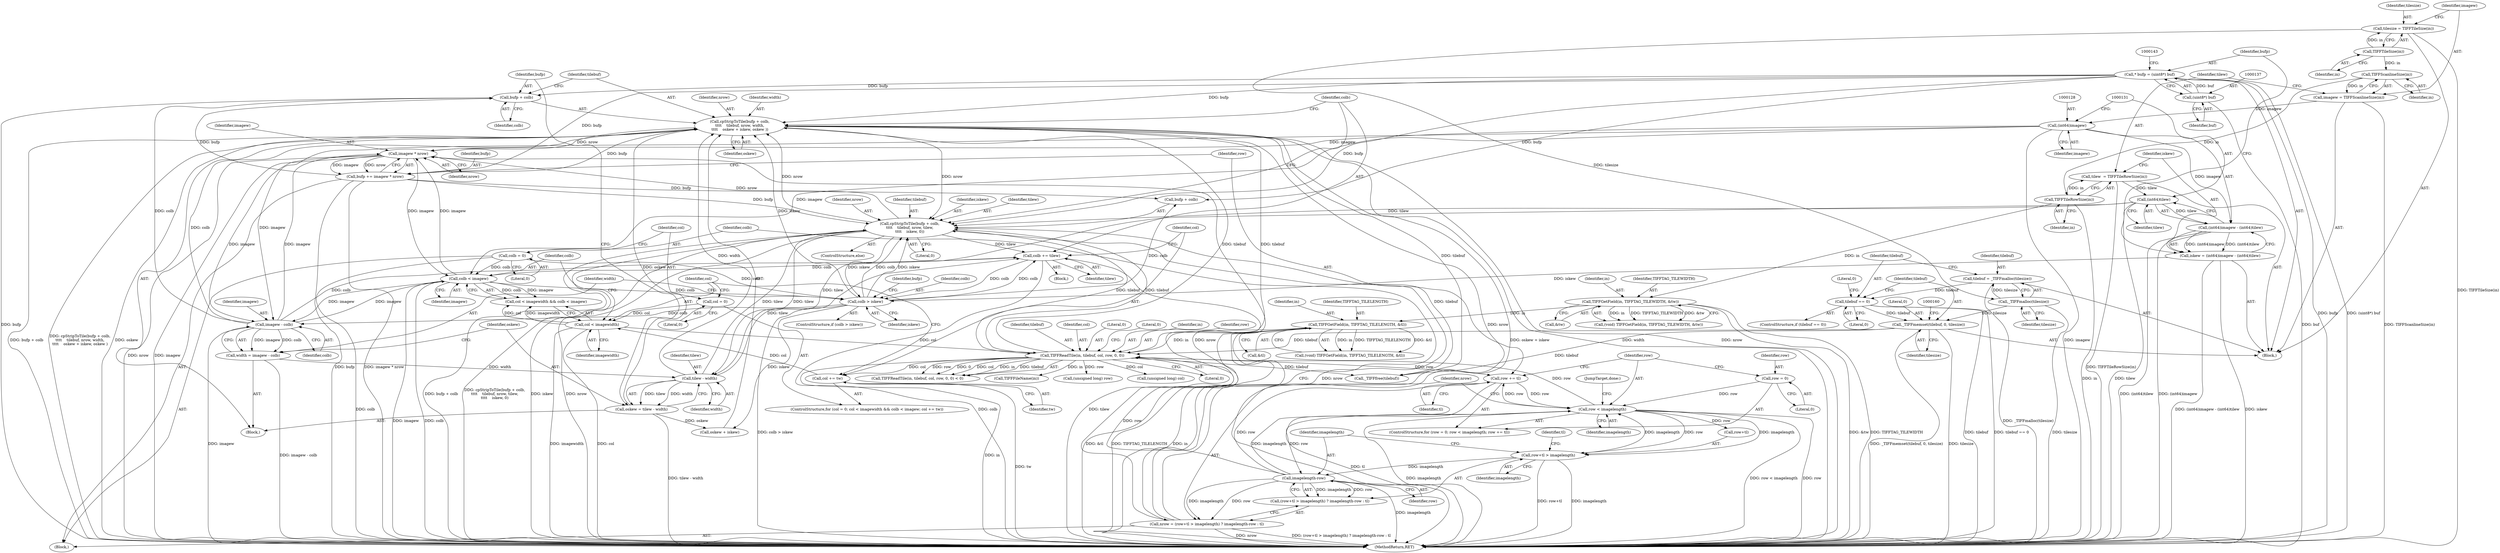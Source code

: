 digraph "0_libtiff_787c0ee906430b772f33ca50b97b8b5ca070faec@pointer" {
"1000263" [label="(Call,bufp + colb)"];
"1000286" [label="(Call,bufp += imagew * nrow)"];
"1000288" [label="(Call,imagew * nrow)"];
"1000253" [label="(Call,imagew - colb)"];
"1000210" [label="(Call,colb < imagew)"];
"1000283" [label="(Call,colb += tilew)"];
"1000259" [label="(Call,tilew - width)"];
"1000130" [label="(Call,(int64)tilew)"];
"1000119" [label="(Call,tilew  = TIFFTileRowSize(in))"];
"1000121" [label="(Call,TIFFTileRowSize(in))"];
"1000116" [label="(Call,TIFFScanlineSize(in))"];
"1000110" [label="(Call,TIFFTileSize(in))"];
"1000274" [label="(Call,cpStripToTile(bufp + colb,\n\t\t\t\t    tilebuf, nrow, tilew,\n\t\t\t\t    iskew, 0))"];
"1000134" [label="(Call,* bufp = (uint8*) buf)"];
"1000136" [label="(Call,(uint8*) buf)"];
"1000246" [label="(Call,colb > iskew)"];
"1000198" [label="(Call,colb = 0)"];
"1000124" [label="(Call,iskew = (int64)imagew - (int64)tilew)"];
"1000126" [label="(Call,(int64)imagew - (int64)tilew)"];
"1000127" [label="(Call,(int64)imagew)"];
"1000114" [label="(Call,imagew = TIFFScanlineSize(in))"];
"1000220" [label="(Call,TIFFReadTile(in, tilebuf, col, row, 0, 0))"];
"1000168" [label="(Call,TIFFGetField(in, TIFFTAG_TILELENGTH, &tl))"];
"1000161" [label="(Call,TIFFGetField(in, TIFFTAG_TILEWIDTH, &tw))"];
"1000262" [label="(Call,cpStripToTile(bufp + colb,\n\t\t\t\t    tilebuf, nrow, width,\n\t\t\t\t    oskew + iskew, oskew ))"];
"1000185" [label="(Call,nrow = (row+tl > imagelength) ? imagelength-row : tl)"];
"1000193" [label="(Call,imagelength-row)"];
"1000188" [label="(Call,row+tl > imagelength)"];
"1000177" [label="(Call,row < imagelength)"];
"1000180" [label="(Call,row += tl)"];
"1000174" [label="(Call,row = 0)"];
"1000257" [label="(Call,oskew = tilew - width)"];
"1000155" [label="(Call,_TIFFmemset(tilebuf, 0, tilesize))"];
"1000150" [label="(Call,tilebuf == 0)"];
"1000145" [label="(Call,tilebuf = _TIFFmalloc(tilesize))"];
"1000147" [label="(Call,_TIFFmalloc(tilesize))"];
"1000108" [label="(Call,tilesize = TIFFTileSize(in))"];
"1000207" [label="(Call,col < imagewidth)"];
"1000213" [label="(Call,col += tw)"];
"1000203" [label="(Call,col = 0)"];
"1000251" [label="(Call,width = imagew - colb)"];
"1000246" [label="(Call,colb > iskew)"];
"1000281" [label="(Identifier,iskew)"];
"1000175" [label="(Identifier,row)"];
"1000249" [label="(Block,)"];
"1000296" [label="(MethodReturn,RET)"];
"1000195" [label="(Identifier,row)"];
"1000180" [label="(Call,row += tl)"];
"1000272" [label="(Identifier,oskew)"];
"1000282" [label="(Literal,0)"];
"1000235" [label="(Call,(unsigned long) col)"];
"1000155" [label="(Call,_TIFFmemset(tilebuf, 0, tilesize))"];
"1000251" [label="(Call,width = imagew - colb)"];
"1000267" [label="(Identifier,nrow)"];
"1000266" [label="(Identifier,tilebuf)"];
"1000177" [label="(Call,row < imagelength)"];
"1000258" [label="(Identifier,oskew)"];
"1000150" [label="(Call,tilebuf == 0)"];
"1000216" [label="(Block,)"];
"1000257" [label="(Call,oskew = tilew - width)"];
"1000192" [label="(Identifier,imagelength)"];
"1000111" [label="(Identifier,in)"];
"1000169" [label="(Identifier,in)"];
"1000280" [label="(Identifier,tilew)"];
"1000198" [label="(Call,colb = 0)"];
"1000145" [label="(Call,tilebuf = _TIFFmalloc(tilesize))"];
"1000276" [label="(Identifier,bufp)"];
"1000193" [label="(Call,imagelength-row)"];
"1000189" [label="(Call,row+tl)"];
"1000212" [label="(Identifier,imagew)"];
"1000114" [label="(Call,imagew = TIFFScanlineSize(in))"];
"1000166" [label="(Call,(void) TIFFGetField(in, TIFFTAG_TILELENGTH, &tl))"];
"1000181" [label="(Identifier,row)"];
"1000121" [label="(Call,TIFFTileRowSize(in))"];
"1000213" [label="(Call,col += tw)"];
"1000194" [label="(Identifier,imagelength)"];
"1000182" [label="(Identifier,tl)"];
"1000210" [label="(Call,colb < imagew)"];
"1000226" [label="(Literal,0)"];
"1000259" [label="(Call,tilew - width)"];
"1000162" [label="(Identifier,in)"];
"1000183" [label="(Block,)"];
"1000156" [label="(Identifier,tilebuf)"];
"1000108" [label="(Call,tilesize = TIFFTileSize(in))"];
"1000163" [label="(Identifier,TIFFTAG_TILEWIDTH)"];
"1000265" [label="(Identifier,colb)"];
"1000261" [label="(Identifier,width)"];
"1000203" [label="(Call,col = 0)"];
"1000135" [label="(Identifier,bufp)"];
"1000284" [label="(Identifier,colb)"];
"1000129" [label="(Identifier,imagew)"];
"1000176" [label="(Literal,0)"];
"1000219" [label="(Call,TIFFReadTile(in, tilebuf, col, row, 0, 0) < 0)"];
"1000147" [label="(Call,_TIFFmalloc(tilesize))"];
"1000232" [label="(Call,TIFFFileName(in))"];
"1000209" [label="(Identifier,imagewidth)"];
"1000275" [label="(Call,bufp + colb)"];
"1000185" [label="(Call,nrow = (row+tl > imagelength) ? imagelength-row : tl)"];
"1000222" [label="(Identifier,tilebuf)"];
"1000260" [label="(Identifier,tilew)"];
"1000252" [label="(Identifier,width)"];
"1000274" [label="(Call,cpStripToTile(bufp + colb,\n\t\t\t\t    tilebuf, nrow, tilew,\n\t\t\t\t    iskew, 0))"];
"1000134" [label="(Call,* bufp = (uint8*) buf)"];
"1000220" [label="(Call,TIFFReadTile(in, tilebuf, col, row, 0, 0))"];
"1000152" [label="(Literal,0)"];
"1000207" [label="(Call,col < imagewidth)"];
"1000126" [label="(Call,(int64)imagew - (int64)tilew)"];
"1000238" [label="(Call,(unsigned long) row)"];
"1000199" [label="(Identifier,colb)"];
"1000263" [label="(Call,bufp + colb)"];
"1000132" [label="(Identifier,tilew)"];
"1000158" [label="(Identifier,tilesize)"];
"1000116" [label="(Call,TIFFScanlineSize(in))"];
"1000214" [label="(Identifier,col)"];
"1000204" [label="(Identifier,col)"];
"1000285" [label="(Identifier,tilew)"];
"1000269" [label="(Call,oskew + iskew)"];
"1000255" [label="(Identifier,colb)"];
"1000171" [label="(Call,&tl)"];
"1000188" [label="(Call,row+tl > imagelength)"];
"1000279" [label="(Identifier,nrow)"];
"1000262" [label="(Call,cpStripToTile(bufp + colb,\n\t\t\t\t    tilebuf, nrow, width,\n\t\t\t\t    oskew + iskew, oskew ))"];
"1000154" [label="(Literal,0)"];
"1000117" [label="(Identifier,in)"];
"1000283" [label="(Call,colb += tilew)"];
"1000119" [label="(Call,tilew  = TIFFTileRowSize(in))"];
"1000138" [label="(Identifier,buf)"];
"1000268" [label="(Identifier,width)"];
"1000110" [label="(Call,TIFFTileSize(in))"];
"1000173" [label="(ControlStructure,for (row = 0; row < imagelength; row += tl))"];
"1000170" [label="(Identifier,TIFFTAG_TILELENGTH)"];
"1000253" [label="(Call,imagew - colb)"];
"1000223" [label="(Identifier,col)"];
"1000151" [label="(Identifier,tilebuf)"];
"1000206" [label="(Call,col < imagewidth && colb < imagew)"];
"1000254" [label="(Identifier,imagew)"];
"1000164" [label="(Call,&tw)"];
"1000202" [label="(ControlStructure,for (col = 0; col < imagewidth && colb < imagew; col += tw))"];
"1000287" [label="(Identifier,bufp)"];
"1000211" [label="(Identifier,colb)"];
"1000149" [label="(ControlStructure,if (tilebuf == 0))"];
"1000122" [label="(Identifier,in)"];
"1000187" [label="(Call,(row+tl > imagelength) ? imagelength-row : tl)"];
"1000196" [label="(Identifier,tl)"];
"1000102" [label="(Block,)"];
"1000225" [label="(Literal,0)"];
"1000248" [label="(Identifier,iskew)"];
"1000127" [label="(Call,(int64)imagew)"];
"1000148" [label="(Identifier,tilesize)"];
"1000286" [label="(Call,bufp += imagew * nrow)"];
"1000289" [label="(Identifier,imagew)"];
"1000146" [label="(Identifier,tilebuf)"];
"1000291" [label="(JumpTarget,done:)"];
"1000109" [label="(Identifier,tilesize)"];
"1000124" [label="(Call,iskew = (int64)imagew - (int64)tilew)"];
"1000157" [label="(Literal,0)"];
"1000200" [label="(Literal,0)"];
"1000168" [label="(Call,TIFFGetField(in, TIFFTAG_TILELENGTH, &tl))"];
"1000115" [label="(Identifier,imagew)"];
"1000273" [label="(ControlStructure,else)"];
"1000227" [label="(Literal,0)"];
"1000186" [label="(Identifier,nrow)"];
"1000136" [label="(Call,(uint8*) buf)"];
"1000161" [label="(Call,TIFFGetField(in, TIFFTAG_TILEWIDTH, &tw))"];
"1000174" [label="(Call,row = 0)"];
"1000290" [label="(Identifier,nrow)"];
"1000221" [label="(Identifier,in)"];
"1000292" [label="(Call,_TIFFfree(tilebuf))"];
"1000178" [label="(Identifier,row)"];
"1000125" [label="(Identifier,iskew)"];
"1000120" [label="(Identifier,tilew)"];
"1000247" [label="(Identifier,colb)"];
"1000288" [label="(Call,imagew * nrow)"];
"1000224" [label="(Identifier,row)"];
"1000264" [label="(Identifier,bufp)"];
"1000278" [label="(Identifier,tilebuf)"];
"1000130" [label="(Call,(int64)tilew)"];
"1000159" [label="(Call,(void) TIFFGetField(in, TIFFTAG_TILEWIDTH, &tw))"];
"1000245" [label="(ControlStructure,if (colb > iskew))"];
"1000208" [label="(Identifier,col)"];
"1000179" [label="(Identifier,imagelength)"];
"1000205" [label="(Literal,0)"];
"1000215" [label="(Identifier,tw)"];
"1000263" -> "1000262"  [label="AST: "];
"1000263" -> "1000265"  [label="CFG: "];
"1000264" -> "1000263"  [label="AST: "];
"1000265" -> "1000263"  [label="AST: "];
"1000266" -> "1000263"  [label="CFG: "];
"1000263" -> "1000296"  [label="DDG: bufp"];
"1000286" -> "1000263"  [label="DDG: bufp"];
"1000134" -> "1000263"  [label="DDG: bufp"];
"1000253" -> "1000263"  [label="DDG: colb"];
"1000286" -> "1000183"  [label="AST: "];
"1000286" -> "1000288"  [label="CFG: "];
"1000287" -> "1000286"  [label="AST: "];
"1000288" -> "1000286"  [label="AST: "];
"1000181" -> "1000286"  [label="CFG: "];
"1000286" -> "1000296"  [label="DDG: bufp"];
"1000286" -> "1000296"  [label="DDG: imagew * nrow"];
"1000286" -> "1000262"  [label="DDG: bufp"];
"1000286" -> "1000274"  [label="DDG: bufp"];
"1000286" -> "1000275"  [label="DDG: bufp"];
"1000288" -> "1000286"  [label="DDG: imagew"];
"1000288" -> "1000286"  [label="DDG: nrow"];
"1000134" -> "1000286"  [label="DDG: bufp"];
"1000288" -> "1000290"  [label="CFG: "];
"1000289" -> "1000288"  [label="AST: "];
"1000290" -> "1000288"  [label="AST: "];
"1000288" -> "1000296"  [label="DDG: nrow"];
"1000288" -> "1000296"  [label="DDG: imagew"];
"1000288" -> "1000210"  [label="DDG: imagew"];
"1000288" -> "1000253"  [label="DDG: imagew"];
"1000253" -> "1000288"  [label="DDG: imagew"];
"1000210" -> "1000288"  [label="DDG: imagew"];
"1000127" -> "1000288"  [label="DDG: imagew"];
"1000185" -> "1000288"  [label="DDG: nrow"];
"1000262" -> "1000288"  [label="DDG: nrow"];
"1000274" -> "1000288"  [label="DDG: nrow"];
"1000253" -> "1000251"  [label="AST: "];
"1000253" -> "1000255"  [label="CFG: "];
"1000254" -> "1000253"  [label="AST: "];
"1000255" -> "1000253"  [label="AST: "];
"1000251" -> "1000253"  [label="CFG: "];
"1000253" -> "1000296"  [label="DDG: imagew"];
"1000253" -> "1000210"  [label="DDG: imagew"];
"1000253" -> "1000251"  [label="DDG: imagew"];
"1000253" -> "1000251"  [label="DDG: colb"];
"1000210" -> "1000253"  [label="DDG: imagew"];
"1000127" -> "1000253"  [label="DDG: imagew"];
"1000246" -> "1000253"  [label="DDG: colb"];
"1000253" -> "1000262"  [label="DDG: colb"];
"1000253" -> "1000283"  [label="DDG: colb"];
"1000210" -> "1000206"  [label="AST: "];
"1000210" -> "1000212"  [label="CFG: "];
"1000211" -> "1000210"  [label="AST: "];
"1000212" -> "1000210"  [label="AST: "];
"1000206" -> "1000210"  [label="CFG: "];
"1000210" -> "1000296"  [label="DDG: imagew"];
"1000210" -> "1000296"  [label="DDG: colb"];
"1000210" -> "1000206"  [label="DDG: colb"];
"1000210" -> "1000206"  [label="DDG: imagew"];
"1000283" -> "1000210"  [label="DDG: colb"];
"1000198" -> "1000210"  [label="DDG: colb"];
"1000127" -> "1000210"  [label="DDG: imagew"];
"1000210" -> "1000246"  [label="DDG: colb"];
"1000283" -> "1000216"  [label="AST: "];
"1000283" -> "1000285"  [label="CFG: "];
"1000284" -> "1000283"  [label="AST: "];
"1000285" -> "1000283"  [label="AST: "];
"1000214" -> "1000283"  [label="CFG: "];
"1000283" -> "1000296"  [label="DDG: tilew"];
"1000283" -> "1000296"  [label="DDG: colb"];
"1000283" -> "1000246"  [label="DDG: colb"];
"1000259" -> "1000283"  [label="DDG: tilew"];
"1000274" -> "1000283"  [label="DDG: tilew"];
"1000246" -> "1000283"  [label="DDG: colb"];
"1000259" -> "1000257"  [label="AST: "];
"1000259" -> "1000261"  [label="CFG: "];
"1000260" -> "1000259"  [label="AST: "];
"1000261" -> "1000259"  [label="AST: "];
"1000257" -> "1000259"  [label="CFG: "];
"1000259" -> "1000257"  [label="DDG: tilew"];
"1000259" -> "1000257"  [label="DDG: width"];
"1000130" -> "1000259"  [label="DDG: tilew"];
"1000274" -> "1000259"  [label="DDG: tilew"];
"1000251" -> "1000259"  [label="DDG: width"];
"1000259" -> "1000262"  [label="DDG: width"];
"1000259" -> "1000274"  [label="DDG: tilew"];
"1000130" -> "1000126"  [label="AST: "];
"1000130" -> "1000132"  [label="CFG: "];
"1000131" -> "1000130"  [label="AST: "];
"1000132" -> "1000130"  [label="AST: "];
"1000126" -> "1000130"  [label="CFG: "];
"1000130" -> "1000296"  [label="DDG: tilew"];
"1000130" -> "1000126"  [label="DDG: tilew"];
"1000119" -> "1000130"  [label="DDG: tilew"];
"1000130" -> "1000274"  [label="DDG: tilew"];
"1000119" -> "1000102"  [label="AST: "];
"1000119" -> "1000121"  [label="CFG: "];
"1000120" -> "1000119"  [label="AST: "];
"1000121" -> "1000119"  [label="AST: "];
"1000125" -> "1000119"  [label="CFG: "];
"1000119" -> "1000296"  [label="DDG: TIFFTileRowSize(in)"];
"1000121" -> "1000119"  [label="DDG: in"];
"1000121" -> "1000122"  [label="CFG: "];
"1000122" -> "1000121"  [label="AST: "];
"1000121" -> "1000296"  [label="DDG: in"];
"1000116" -> "1000121"  [label="DDG: in"];
"1000121" -> "1000161"  [label="DDG: in"];
"1000116" -> "1000114"  [label="AST: "];
"1000116" -> "1000117"  [label="CFG: "];
"1000117" -> "1000116"  [label="AST: "];
"1000114" -> "1000116"  [label="CFG: "];
"1000116" -> "1000114"  [label="DDG: in"];
"1000110" -> "1000116"  [label="DDG: in"];
"1000110" -> "1000108"  [label="AST: "];
"1000110" -> "1000111"  [label="CFG: "];
"1000111" -> "1000110"  [label="AST: "];
"1000108" -> "1000110"  [label="CFG: "];
"1000110" -> "1000108"  [label="DDG: in"];
"1000274" -> "1000273"  [label="AST: "];
"1000274" -> "1000282"  [label="CFG: "];
"1000275" -> "1000274"  [label="AST: "];
"1000278" -> "1000274"  [label="AST: "];
"1000279" -> "1000274"  [label="AST: "];
"1000280" -> "1000274"  [label="AST: "];
"1000281" -> "1000274"  [label="AST: "];
"1000282" -> "1000274"  [label="AST: "];
"1000284" -> "1000274"  [label="CFG: "];
"1000274" -> "1000296"  [label="DDG: bufp + colb"];
"1000274" -> "1000296"  [label="DDG: cpStripToTile(bufp + colb,\n\t\t\t\t    tilebuf, nrow, tilew,\n\t\t\t\t    iskew, 0)"];
"1000274" -> "1000296"  [label="DDG: iskew"];
"1000274" -> "1000296"  [label="DDG: nrow"];
"1000274" -> "1000220"  [label="DDG: tilebuf"];
"1000274" -> "1000246"  [label="DDG: iskew"];
"1000274" -> "1000262"  [label="DDG: nrow"];
"1000134" -> "1000274"  [label="DDG: bufp"];
"1000246" -> "1000274"  [label="DDG: colb"];
"1000246" -> "1000274"  [label="DDG: iskew"];
"1000220" -> "1000274"  [label="DDG: tilebuf"];
"1000185" -> "1000274"  [label="DDG: nrow"];
"1000262" -> "1000274"  [label="DDG: nrow"];
"1000274" -> "1000292"  [label="DDG: tilebuf"];
"1000134" -> "1000102"  [label="AST: "];
"1000134" -> "1000136"  [label="CFG: "];
"1000135" -> "1000134"  [label="AST: "];
"1000136" -> "1000134"  [label="AST: "];
"1000143" -> "1000134"  [label="CFG: "];
"1000134" -> "1000296"  [label="DDG: bufp"];
"1000134" -> "1000296"  [label="DDG: (uint8*) buf"];
"1000136" -> "1000134"  [label="DDG: buf"];
"1000134" -> "1000262"  [label="DDG: bufp"];
"1000134" -> "1000275"  [label="DDG: bufp"];
"1000136" -> "1000138"  [label="CFG: "];
"1000137" -> "1000136"  [label="AST: "];
"1000138" -> "1000136"  [label="AST: "];
"1000136" -> "1000296"  [label="DDG: buf"];
"1000246" -> "1000245"  [label="AST: "];
"1000246" -> "1000248"  [label="CFG: "];
"1000247" -> "1000246"  [label="AST: "];
"1000248" -> "1000246"  [label="AST: "];
"1000252" -> "1000246"  [label="CFG: "];
"1000276" -> "1000246"  [label="CFG: "];
"1000246" -> "1000296"  [label="DDG: colb > iskew"];
"1000198" -> "1000246"  [label="DDG: colb"];
"1000124" -> "1000246"  [label="DDG: iskew"];
"1000246" -> "1000262"  [label="DDG: iskew"];
"1000246" -> "1000269"  [label="DDG: iskew"];
"1000246" -> "1000275"  [label="DDG: colb"];
"1000198" -> "1000183"  [label="AST: "];
"1000198" -> "1000200"  [label="CFG: "];
"1000199" -> "1000198"  [label="AST: "];
"1000200" -> "1000198"  [label="AST: "];
"1000204" -> "1000198"  [label="CFG: "];
"1000198" -> "1000296"  [label="DDG: colb"];
"1000124" -> "1000102"  [label="AST: "];
"1000124" -> "1000126"  [label="CFG: "];
"1000125" -> "1000124"  [label="AST: "];
"1000126" -> "1000124"  [label="AST: "];
"1000135" -> "1000124"  [label="CFG: "];
"1000124" -> "1000296"  [label="DDG: (int64)imagew - (int64)tilew"];
"1000124" -> "1000296"  [label="DDG: iskew"];
"1000126" -> "1000124"  [label="DDG: (int64)imagew"];
"1000126" -> "1000124"  [label="DDG: (int64)tilew"];
"1000127" -> "1000126"  [label="AST: "];
"1000126" -> "1000296"  [label="DDG: (int64)tilew"];
"1000126" -> "1000296"  [label="DDG: (int64)imagew"];
"1000127" -> "1000126"  [label="DDG: imagew"];
"1000127" -> "1000129"  [label="CFG: "];
"1000128" -> "1000127"  [label="AST: "];
"1000129" -> "1000127"  [label="AST: "];
"1000131" -> "1000127"  [label="CFG: "];
"1000127" -> "1000296"  [label="DDG: imagew"];
"1000114" -> "1000127"  [label="DDG: imagew"];
"1000114" -> "1000102"  [label="AST: "];
"1000115" -> "1000114"  [label="AST: "];
"1000120" -> "1000114"  [label="CFG: "];
"1000114" -> "1000296"  [label="DDG: TIFFScanlineSize(in)"];
"1000220" -> "1000219"  [label="AST: "];
"1000220" -> "1000226"  [label="CFG: "];
"1000221" -> "1000220"  [label="AST: "];
"1000222" -> "1000220"  [label="AST: "];
"1000223" -> "1000220"  [label="AST: "];
"1000224" -> "1000220"  [label="AST: "];
"1000225" -> "1000220"  [label="AST: "];
"1000226" -> "1000220"  [label="AST: "];
"1000227" -> "1000220"  [label="CFG: "];
"1000220" -> "1000296"  [label="DDG: in"];
"1000220" -> "1000180"  [label="DDG: row"];
"1000220" -> "1000213"  [label="DDG: col"];
"1000220" -> "1000219"  [label="DDG: row"];
"1000220" -> "1000219"  [label="DDG: 0"];
"1000220" -> "1000219"  [label="DDG: col"];
"1000220" -> "1000219"  [label="DDG: in"];
"1000220" -> "1000219"  [label="DDG: tilebuf"];
"1000168" -> "1000220"  [label="DDG: in"];
"1000262" -> "1000220"  [label="DDG: tilebuf"];
"1000155" -> "1000220"  [label="DDG: tilebuf"];
"1000207" -> "1000220"  [label="DDG: col"];
"1000193" -> "1000220"  [label="DDG: row"];
"1000177" -> "1000220"  [label="DDG: row"];
"1000220" -> "1000232"  [label="DDG: in"];
"1000220" -> "1000235"  [label="DDG: col"];
"1000220" -> "1000238"  [label="DDG: row"];
"1000220" -> "1000262"  [label="DDG: tilebuf"];
"1000220" -> "1000292"  [label="DDG: tilebuf"];
"1000168" -> "1000166"  [label="AST: "];
"1000168" -> "1000171"  [label="CFG: "];
"1000169" -> "1000168"  [label="AST: "];
"1000170" -> "1000168"  [label="AST: "];
"1000171" -> "1000168"  [label="AST: "];
"1000166" -> "1000168"  [label="CFG: "];
"1000168" -> "1000296"  [label="DDG: in"];
"1000168" -> "1000296"  [label="DDG: &tl"];
"1000168" -> "1000296"  [label="DDG: TIFFTAG_TILELENGTH"];
"1000168" -> "1000166"  [label="DDG: in"];
"1000168" -> "1000166"  [label="DDG: TIFFTAG_TILELENGTH"];
"1000168" -> "1000166"  [label="DDG: &tl"];
"1000161" -> "1000168"  [label="DDG: in"];
"1000161" -> "1000159"  [label="AST: "];
"1000161" -> "1000164"  [label="CFG: "];
"1000162" -> "1000161"  [label="AST: "];
"1000163" -> "1000161"  [label="AST: "];
"1000164" -> "1000161"  [label="AST: "];
"1000159" -> "1000161"  [label="CFG: "];
"1000161" -> "1000296"  [label="DDG: &tw"];
"1000161" -> "1000296"  [label="DDG: TIFFTAG_TILEWIDTH"];
"1000161" -> "1000159"  [label="DDG: in"];
"1000161" -> "1000159"  [label="DDG: TIFFTAG_TILEWIDTH"];
"1000161" -> "1000159"  [label="DDG: &tw"];
"1000262" -> "1000249"  [label="AST: "];
"1000262" -> "1000272"  [label="CFG: "];
"1000266" -> "1000262"  [label="AST: "];
"1000267" -> "1000262"  [label="AST: "];
"1000268" -> "1000262"  [label="AST: "];
"1000269" -> "1000262"  [label="AST: "];
"1000272" -> "1000262"  [label="AST: "];
"1000284" -> "1000262"  [label="CFG: "];
"1000262" -> "1000296"  [label="DDG: oskew + iskew"];
"1000262" -> "1000296"  [label="DDG: width"];
"1000262" -> "1000296"  [label="DDG: nrow"];
"1000262" -> "1000296"  [label="DDG: bufp + colb"];
"1000262" -> "1000296"  [label="DDG: cpStripToTile(bufp + colb,\n\t\t\t\t    tilebuf, nrow, width,\n\t\t\t\t    oskew + iskew, oskew )"];
"1000262" -> "1000296"  [label="DDG: oskew"];
"1000185" -> "1000262"  [label="DDG: nrow"];
"1000257" -> "1000262"  [label="DDG: oskew"];
"1000262" -> "1000292"  [label="DDG: tilebuf"];
"1000185" -> "1000183"  [label="AST: "];
"1000185" -> "1000187"  [label="CFG: "];
"1000186" -> "1000185"  [label="AST: "];
"1000187" -> "1000185"  [label="AST: "];
"1000199" -> "1000185"  [label="CFG: "];
"1000185" -> "1000296"  [label="DDG: nrow"];
"1000185" -> "1000296"  [label="DDG: (row+tl > imagelength) ? imagelength-row : tl"];
"1000193" -> "1000185"  [label="DDG: imagelength"];
"1000193" -> "1000185"  [label="DDG: row"];
"1000193" -> "1000187"  [label="AST: "];
"1000193" -> "1000195"  [label="CFG: "];
"1000194" -> "1000193"  [label="AST: "];
"1000195" -> "1000193"  [label="AST: "];
"1000187" -> "1000193"  [label="CFG: "];
"1000193" -> "1000296"  [label="DDG: imagelength"];
"1000193" -> "1000177"  [label="DDG: imagelength"];
"1000193" -> "1000180"  [label="DDG: row"];
"1000193" -> "1000187"  [label="DDG: imagelength"];
"1000193" -> "1000187"  [label="DDG: row"];
"1000188" -> "1000193"  [label="DDG: imagelength"];
"1000177" -> "1000193"  [label="DDG: row"];
"1000188" -> "1000187"  [label="AST: "];
"1000188" -> "1000192"  [label="CFG: "];
"1000189" -> "1000188"  [label="AST: "];
"1000192" -> "1000188"  [label="AST: "];
"1000194" -> "1000188"  [label="CFG: "];
"1000196" -> "1000188"  [label="CFG: "];
"1000188" -> "1000296"  [label="DDG: row+tl"];
"1000188" -> "1000296"  [label="DDG: imagelength"];
"1000188" -> "1000177"  [label="DDG: imagelength"];
"1000177" -> "1000188"  [label="DDG: row"];
"1000177" -> "1000188"  [label="DDG: imagelength"];
"1000177" -> "1000173"  [label="AST: "];
"1000177" -> "1000179"  [label="CFG: "];
"1000178" -> "1000177"  [label="AST: "];
"1000179" -> "1000177"  [label="AST: "];
"1000186" -> "1000177"  [label="CFG: "];
"1000291" -> "1000177"  [label="CFG: "];
"1000177" -> "1000296"  [label="DDG: row"];
"1000177" -> "1000296"  [label="DDG: imagelength"];
"1000177" -> "1000296"  [label="DDG: row < imagelength"];
"1000180" -> "1000177"  [label="DDG: row"];
"1000174" -> "1000177"  [label="DDG: row"];
"1000177" -> "1000180"  [label="DDG: row"];
"1000177" -> "1000189"  [label="DDG: row"];
"1000180" -> "1000173"  [label="AST: "];
"1000180" -> "1000182"  [label="CFG: "];
"1000181" -> "1000180"  [label="AST: "];
"1000182" -> "1000180"  [label="AST: "];
"1000178" -> "1000180"  [label="CFG: "];
"1000180" -> "1000296"  [label="DDG: tl"];
"1000174" -> "1000173"  [label="AST: "];
"1000174" -> "1000176"  [label="CFG: "];
"1000175" -> "1000174"  [label="AST: "];
"1000176" -> "1000174"  [label="AST: "];
"1000178" -> "1000174"  [label="CFG: "];
"1000257" -> "1000249"  [label="AST: "];
"1000258" -> "1000257"  [label="AST: "];
"1000264" -> "1000257"  [label="CFG: "];
"1000257" -> "1000296"  [label="DDG: tilew - width"];
"1000257" -> "1000269"  [label="DDG: oskew"];
"1000155" -> "1000102"  [label="AST: "];
"1000155" -> "1000158"  [label="CFG: "];
"1000156" -> "1000155"  [label="AST: "];
"1000157" -> "1000155"  [label="AST: "];
"1000158" -> "1000155"  [label="AST: "];
"1000160" -> "1000155"  [label="CFG: "];
"1000155" -> "1000296"  [label="DDG: _TIFFmemset(tilebuf, 0, tilesize)"];
"1000155" -> "1000296"  [label="DDG: tilesize"];
"1000150" -> "1000155"  [label="DDG: tilebuf"];
"1000147" -> "1000155"  [label="DDG: tilesize"];
"1000155" -> "1000292"  [label="DDG: tilebuf"];
"1000150" -> "1000149"  [label="AST: "];
"1000150" -> "1000152"  [label="CFG: "];
"1000151" -> "1000150"  [label="AST: "];
"1000152" -> "1000150"  [label="AST: "];
"1000154" -> "1000150"  [label="CFG: "];
"1000156" -> "1000150"  [label="CFG: "];
"1000150" -> "1000296"  [label="DDG: tilebuf"];
"1000150" -> "1000296"  [label="DDG: tilebuf == 0"];
"1000145" -> "1000150"  [label="DDG: tilebuf"];
"1000145" -> "1000102"  [label="AST: "];
"1000145" -> "1000147"  [label="CFG: "];
"1000146" -> "1000145"  [label="AST: "];
"1000147" -> "1000145"  [label="AST: "];
"1000151" -> "1000145"  [label="CFG: "];
"1000145" -> "1000296"  [label="DDG: _TIFFmalloc(tilesize)"];
"1000147" -> "1000145"  [label="DDG: tilesize"];
"1000147" -> "1000148"  [label="CFG: "];
"1000148" -> "1000147"  [label="AST: "];
"1000147" -> "1000296"  [label="DDG: tilesize"];
"1000108" -> "1000147"  [label="DDG: tilesize"];
"1000108" -> "1000102"  [label="AST: "];
"1000109" -> "1000108"  [label="AST: "];
"1000115" -> "1000108"  [label="CFG: "];
"1000108" -> "1000296"  [label="DDG: TIFFTileSize(in)"];
"1000207" -> "1000206"  [label="AST: "];
"1000207" -> "1000209"  [label="CFG: "];
"1000208" -> "1000207"  [label="AST: "];
"1000209" -> "1000207"  [label="AST: "];
"1000211" -> "1000207"  [label="CFG: "];
"1000206" -> "1000207"  [label="CFG: "];
"1000207" -> "1000296"  [label="DDG: imagewidth"];
"1000207" -> "1000296"  [label="DDG: col"];
"1000207" -> "1000206"  [label="DDG: col"];
"1000207" -> "1000206"  [label="DDG: imagewidth"];
"1000213" -> "1000207"  [label="DDG: col"];
"1000203" -> "1000207"  [label="DDG: col"];
"1000213" -> "1000202"  [label="AST: "];
"1000213" -> "1000215"  [label="CFG: "];
"1000214" -> "1000213"  [label="AST: "];
"1000215" -> "1000213"  [label="AST: "];
"1000208" -> "1000213"  [label="CFG: "];
"1000213" -> "1000296"  [label="DDG: tw"];
"1000203" -> "1000202"  [label="AST: "];
"1000203" -> "1000205"  [label="CFG: "];
"1000204" -> "1000203"  [label="AST: "];
"1000205" -> "1000203"  [label="AST: "];
"1000208" -> "1000203"  [label="CFG: "];
"1000251" -> "1000249"  [label="AST: "];
"1000252" -> "1000251"  [label="AST: "];
"1000258" -> "1000251"  [label="CFG: "];
"1000251" -> "1000296"  [label="DDG: imagew - colb"];
}
